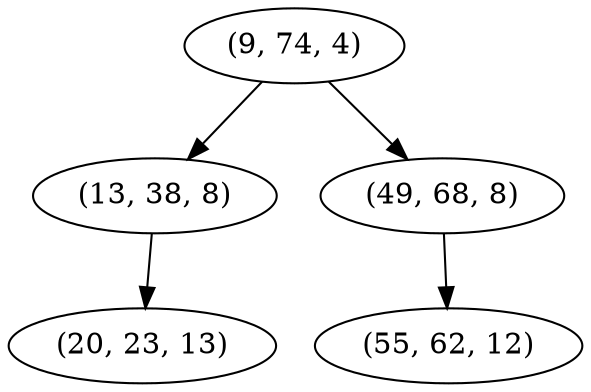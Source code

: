 digraph tree {
    "(9, 74, 4)";
    "(13, 38, 8)";
    "(20, 23, 13)";
    "(49, 68, 8)";
    "(55, 62, 12)";
    "(9, 74, 4)" -> "(13, 38, 8)";
    "(9, 74, 4)" -> "(49, 68, 8)";
    "(13, 38, 8)" -> "(20, 23, 13)";
    "(49, 68, 8)" -> "(55, 62, 12)";
}
